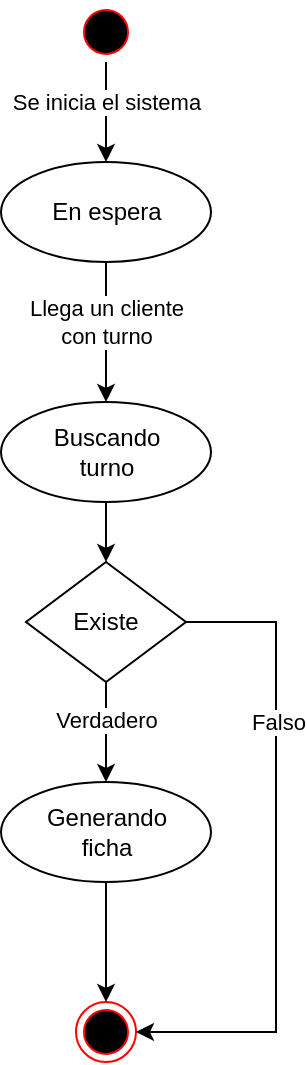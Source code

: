 <mxfile version="14.6.6" type="device"><diagram id="WL0Cbl-x5KiE-BJGRfUG" name="Page-1"><mxGraphModel dx="1185" dy="679" grid="1" gridSize="10" guides="1" tooltips="1" connect="1" arrows="1" fold="1" page="1" pageScale="1" pageWidth="850" pageHeight="1100" math="0" shadow="0"><root><mxCell id="0"/><mxCell id="1" parent="0"/><mxCell id="MDBpZ84Qv261gRVqyUsw-6" style="edgeStyle=orthogonalEdgeStyle;rounded=0;orthogonalLoop=1;jettySize=auto;html=1;" edge="1" parent="1" source="MDBpZ84Qv261gRVqyUsw-1" target="MDBpZ84Qv261gRVqyUsw-4"><mxGeometry relative="1" as="geometry"/></mxCell><mxCell id="MDBpZ84Qv261gRVqyUsw-7" value="Se inicia el sistema" style="edgeLabel;html=1;align=center;verticalAlign=middle;resizable=0;points=[];" vertex="1" connectable="0" parent="MDBpZ84Qv261gRVqyUsw-6"><mxGeometry x="0.238" y="1" relative="1" as="geometry"><mxPoint x="-1" y="-11" as="offset"/></mxGeometry></mxCell><mxCell id="MDBpZ84Qv261gRVqyUsw-1" value="" style="ellipse;html=1;shape=startState;fillColor=#000000;strokeColor=#ff0000;" vertex="1" parent="1"><mxGeometry x="210" y="110" width="30" height="30" as="geometry"/></mxCell><mxCell id="MDBpZ84Qv261gRVqyUsw-3" value="" style="ellipse;html=1;shape=endState;fillColor=#000000;strokeColor=#ff0000;" vertex="1" parent="1"><mxGeometry x="210" y="610" width="30" height="30" as="geometry"/></mxCell><mxCell id="MDBpZ84Qv261gRVqyUsw-8" style="edgeStyle=orthogonalEdgeStyle;rounded=0;orthogonalLoop=1;jettySize=auto;html=1;" edge="1" parent="1" source="MDBpZ84Qv261gRVqyUsw-4" target="MDBpZ84Qv261gRVqyUsw-5"><mxGeometry relative="1" as="geometry"/></mxCell><mxCell id="MDBpZ84Qv261gRVqyUsw-10" value="&lt;div&gt;Llega un cliente&lt;/div&gt;&lt;div&gt;con turno&lt;br&gt;&lt;/div&gt;" style="edgeLabel;html=1;align=center;verticalAlign=middle;resizable=0;points=[];" vertex="1" connectable="0" parent="MDBpZ84Qv261gRVqyUsw-8"><mxGeometry x="-0.225" y="3" relative="1" as="geometry"><mxPoint x="-3" y="3" as="offset"/></mxGeometry></mxCell><mxCell id="MDBpZ84Qv261gRVqyUsw-4" value="En espera" style="ellipse;whiteSpace=wrap;html=1;" vertex="1" parent="1"><mxGeometry x="172.5" y="190" width="105" height="50" as="geometry"/></mxCell><mxCell id="MDBpZ84Qv261gRVqyUsw-12" style="edgeStyle=orthogonalEdgeStyle;rounded=0;orthogonalLoop=1;jettySize=auto;html=1;" edge="1" parent="1" source="MDBpZ84Qv261gRVqyUsw-5" target="MDBpZ84Qv261gRVqyUsw-11"><mxGeometry relative="1" as="geometry"/></mxCell><mxCell id="MDBpZ84Qv261gRVqyUsw-5" value="&lt;div&gt;Buscando&lt;/div&gt;&lt;div&gt;turno&lt;br&gt;&lt;/div&gt;" style="ellipse;whiteSpace=wrap;html=1;" vertex="1" parent="1"><mxGeometry x="172.5" y="310" width="105" height="50" as="geometry"/></mxCell><mxCell id="MDBpZ84Qv261gRVqyUsw-13" style="edgeStyle=orthogonalEdgeStyle;rounded=0;orthogonalLoop=1;jettySize=auto;html=1;entryX=1;entryY=0.5;entryDx=0;entryDy=0;" edge="1" parent="1" source="MDBpZ84Qv261gRVqyUsw-11" target="MDBpZ84Qv261gRVqyUsw-3"><mxGeometry relative="1" as="geometry"><Array as="points"><mxPoint x="310" y="420"/><mxPoint x="310" y="625"/></Array></mxGeometry></mxCell><mxCell id="MDBpZ84Qv261gRVqyUsw-14" value="Falso" style="edgeLabel;html=1;align=center;verticalAlign=middle;resizable=0;points=[];" vertex="1" connectable="0" parent="MDBpZ84Qv261gRVqyUsw-13"><mxGeometry x="-0.797" relative="1" as="geometry"><mxPoint x="13" y="50" as="offset"/></mxGeometry></mxCell><mxCell id="MDBpZ84Qv261gRVqyUsw-16" style="edgeStyle=orthogonalEdgeStyle;rounded=0;orthogonalLoop=1;jettySize=auto;html=1;" edge="1" parent="1" source="MDBpZ84Qv261gRVqyUsw-11" target="MDBpZ84Qv261gRVqyUsw-15"><mxGeometry relative="1" as="geometry"/></mxCell><mxCell id="MDBpZ84Qv261gRVqyUsw-17" value="Verdadero" style="edgeLabel;html=1;align=center;verticalAlign=middle;resizable=0;points=[];" vertex="1" connectable="0" parent="MDBpZ84Qv261gRVqyUsw-16"><mxGeometry x="-0.246" y="1" relative="1" as="geometry"><mxPoint x="-1" as="offset"/></mxGeometry></mxCell><mxCell id="MDBpZ84Qv261gRVqyUsw-11" value="Existe" style="rhombus;whiteSpace=wrap;html=1;" vertex="1" parent="1"><mxGeometry x="185" y="390" width="80" height="60" as="geometry"/></mxCell><mxCell id="MDBpZ84Qv261gRVqyUsw-19" style="edgeStyle=orthogonalEdgeStyle;rounded=0;orthogonalLoop=1;jettySize=auto;html=1;" edge="1" parent="1" source="MDBpZ84Qv261gRVqyUsw-15" target="MDBpZ84Qv261gRVqyUsw-3"><mxGeometry relative="1" as="geometry"/></mxCell><mxCell id="MDBpZ84Qv261gRVqyUsw-15" value="&lt;div&gt;Generando&lt;/div&gt;&lt;div&gt;ficha&lt;br&gt;&lt;/div&gt;" style="ellipse;whiteSpace=wrap;html=1;" vertex="1" parent="1"><mxGeometry x="172.5" y="500" width="105" height="50" as="geometry"/></mxCell></root></mxGraphModel></diagram></mxfile>